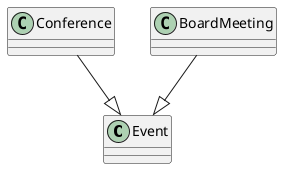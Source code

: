 @startuml

class Event{
}

class Conference{
}

class BoardMeeting{
}

Conference --^ Event
BoardMeeting --^ Event
@enduml
